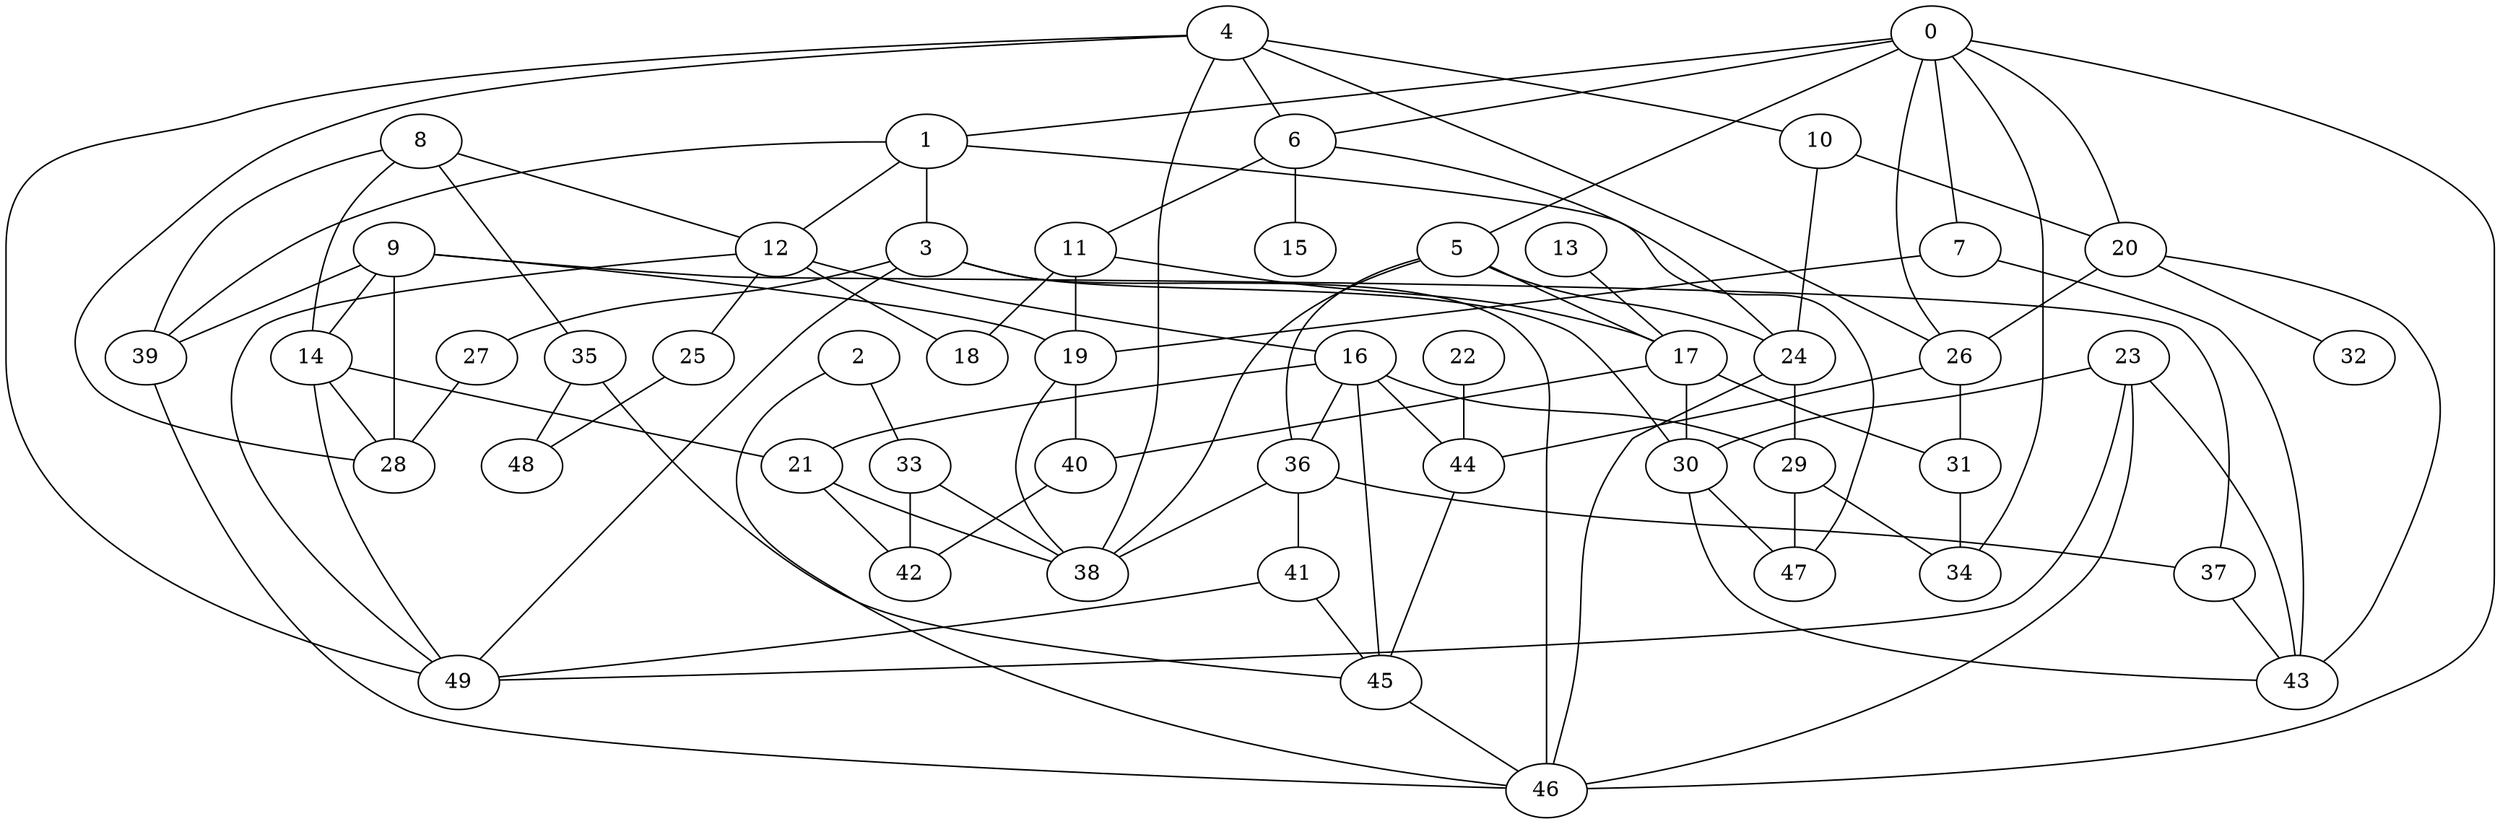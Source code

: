 graph gen_graph {
    0 -- 1
    0 -- 5
    0 -- 6
    0 -- 7
    0 -- 20
    0 -- 26
    0 -- 34
    0 -- 46
    1 -- 3
    1 -- 12
    1 -- 39
    1 -- 47
    2 -- 33
    2 -- 46
    3 -- 27
    3 -- 30
    3 -- 46
    3 -- 49
    4 -- 6
    4 -- 10
    4 -- 26
    4 -- 28
    4 -- 38
    4 -- 49
    5 -- 17
    5 -- 24
    5 -- 36
    5 -- 38
    6 -- 11
    6 -- 15
    6 -- 24
    7 -- 19
    7 -- 43
    8 -- 12
    8 -- 14
    8 -- 35
    8 -- 39
    9 -- 14
    9 -- 19
    9 -- 28
    9 -- 37
    9 -- 39
    10 -- 20
    10 -- 24
    11 -- 17
    11 -- 18
    11 -- 19
    12 -- 16
    12 -- 18
    12 -- 25
    12 -- 49
    13 -- 17
    14 -- 21
    14 -- 28
    14 -- 49
    16 -- 21
    16 -- 29
    16 -- 36
    16 -- 44
    16 -- 45
    17 -- 30
    17 -- 31
    17 -- 40
    19 -- 38
    19 -- 40
    20 -- 26
    20 -- 32
    20 -- 43
    21 -- 38
    21 -- 42
    22 -- 44
    23 -- 30
    23 -- 43
    23 -- 46
    23 -- 49
    24 -- 29
    24 -- 46
    25 -- 48
    26 -- 31
    26 -- 44
    27 -- 28
    29 -- 34
    29 -- 47
    30 -- 43
    30 -- 47
    31 -- 34
    33 -- 38
    33 -- 42
    35 -- 45
    35 -- 48
    36 -- 37
    36 -- 38
    36 -- 41
    37 -- 43
    39 -- 46
    40 -- 42
    41 -- 45
    41 -- 49
    44 -- 45
    45 -- 46
}